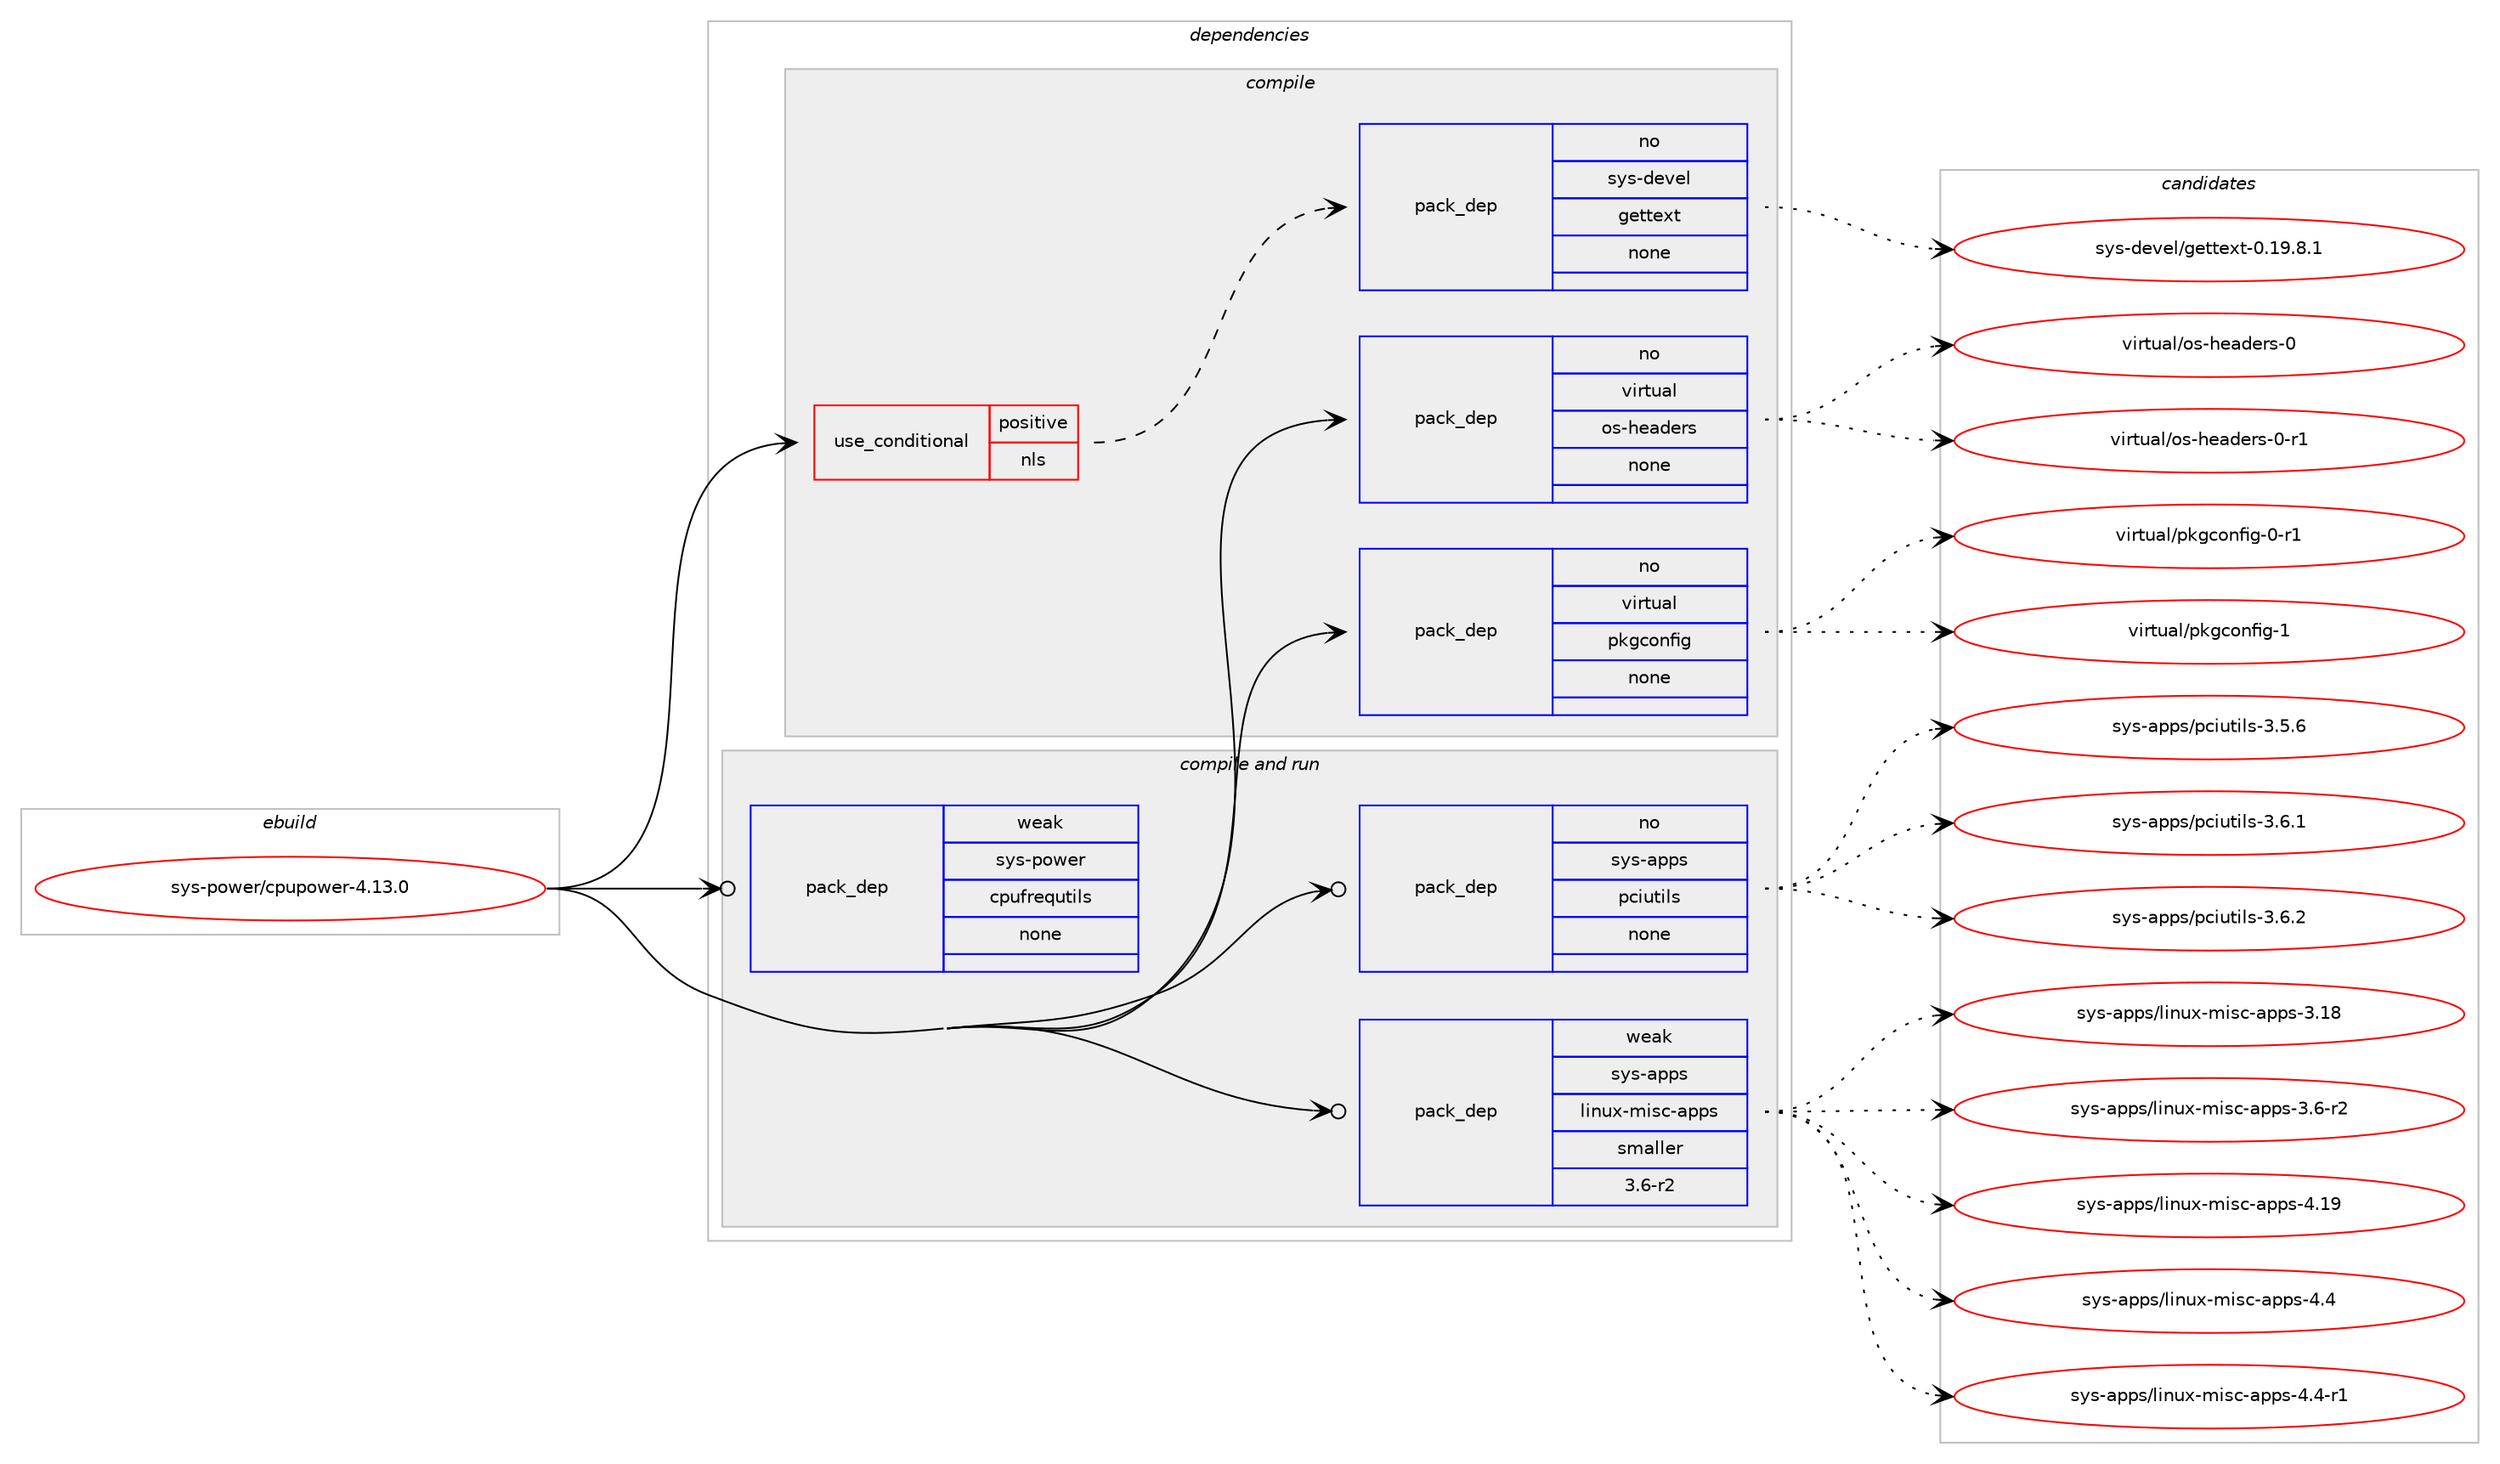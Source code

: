 digraph prolog {

# *************
# Graph options
# *************

newrank=true;
concentrate=true;
compound=true;
graph [rankdir=LR,fontname=Helvetica,fontsize=10,ranksep=1.5];#, ranksep=2.5, nodesep=0.2];
edge  [arrowhead=vee];
node  [fontname=Helvetica,fontsize=10];

# **********
# The ebuild
# **********

subgraph cluster_leftcol {
color=gray;
rank=same;
label=<<i>ebuild</i>>;
id [label="sys-power/cpupower-4.13.0", color=red, width=4, href="../sys-power/cpupower-4.13.0.svg"];
}

# ****************
# The dependencies
# ****************

subgraph cluster_midcol {
color=gray;
label=<<i>dependencies</i>>;
subgraph cluster_compile {
fillcolor="#eeeeee";
style=filled;
label=<<i>compile</i>>;
subgraph cond462323 {
dependency1739766 [label=<<TABLE BORDER="0" CELLBORDER="1" CELLSPACING="0" CELLPADDING="4"><TR><TD ROWSPAN="3" CELLPADDING="10">use_conditional</TD></TR><TR><TD>positive</TD></TR><TR><TD>nls</TD></TR></TABLE>>, shape=none, color=red];
subgraph pack1248692 {
dependency1739767 [label=<<TABLE BORDER="0" CELLBORDER="1" CELLSPACING="0" CELLPADDING="4" WIDTH="220"><TR><TD ROWSPAN="6" CELLPADDING="30">pack_dep</TD></TR><TR><TD WIDTH="110">no</TD></TR><TR><TD>sys-devel</TD></TR><TR><TD>gettext</TD></TR><TR><TD>none</TD></TR><TR><TD></TD></TR></TABLE>>, shape=none, color=blue];
}
dependency1739766:e -> dependency1739767:w [weight=20,style="dashed",arrowhead="vee"];
}
id:e -> dependency1739766:w [weight=20,style="solid",arrowhead="vee"];
subgraph pack1248693 {
dependency1739768 [label=<<TABLE BORDER="0" CELLBORDER="1" CELLSPACING="0" CELLPADDING="4" WIDTH="220"><TR><TD ROWSPAN="6" CELLPADDING="30">pack_dep</TD></TR><TR><TD WIDTH="110">no</TD></TR><TR><TD>virtual</TD></TR><TR><TD>os-headers</TD></TR><TR><TD>none</TD></TR><TR><TD></TD></TR></TABLE>>, shape=none, color=blue];
}
id:e -> dependency1739768:w [weight=20,style="solid",arrowhead="vee"];
subgraph pack1248694 {
dependency1739769 [label=<<TABLE BORDER="0" CELLBORDER="1" CELLSPACING="0" CELLPADDING="4" WIDTH="220"><TR><TD ROWSPAN="6" CELLPADDING="30">pack_dep</TD></TR><TR><TD WIDTH="110">no</TD></TR><TR><TD>virtual</TD></TR><TR><TD>pkgconfig</TD></TR><TR><TD>none</TD></TR><TR><TD></TD></TR></TABLE>>, shape=none, color=blue];
}
id:e -> dependency1739769:w [weight=20,style="solid",arrowhead="vee"];
}
subgraph cluster_compileandrun {
fillcolor="#eeeeee";
style=filled;
label=<<i>compile and run</i>>;
subgraph pack1248695 {
dependency1739770 [label=<<TABLE BORDER="0" CELLBORDER="1" CELLSPACING="0" CELLPADDING="4" WIDTH="220"><TR><TD ROWSPAN="6" CELLPADDING="30">pack_dep</TD></TR><TR><TD WIDTH="110">no</TD></TR><TR><TD>sys-apps</TD></TR><TR><TD>pciutils</TD></TR><TR><TD>none</TD></TR><TR><TD></TD></TR></TABLE>>, shape=none, color=blue];
}
id:e -> dependency1739770:w [weight=20,style="solid",arrowhead="odotvee"];
subgraph pack1248696 {
dependency1739771 [label=<<TABLE BORDER="0" CELLBORDER="1" CELLSPACING="0" CELLPADDING="4" WIDTH="220"><TR><TD ROWSPAN="6" CELLPADDING="30">pack_dep</TD></TR><TR><TD WIDTH="110">weak</TD></TR><TR><TD>sys-apps</TD></TR><TR><TD>linux-misc-apps</TD></TR><TR><TD>smaller</TD></TR><TR><TD>3.6-r2</TD></TR></TABLE>>, shape=none, color=blue];
}
id:e -> dependency1739771:w [weight=20,style="solid",arrowhead="odotvee"];
subgraph pack1248697 {
dependency1739772 [label=<<TABLE BORDER="0" CELLBORDER="1" CELLSPACING="0" CELLPADDING="4" WIDTH="220"><TR><TD ROWSPAN="6" CELLPADDING="30">pack_dep</TD></TR><TR><TD WIDTH="110">weak</TD></TR><TR><TD>sys-power</TD></TR><TR><TD>cpufrequtils</TD></TR><TR><TD>none</TD></TR><TR><TD></TD></TR></TABLE>>, shape=none, color=blue];
}
id:e -> dependency1739772:w [weight=20,style="solid",arrowhead="odotvee"];
}
subgraph cluster_run {
fillcolor="#eeeeee";
style=filled;
label=<<i>run</i>>;
}
}

# **************
# The candidates
# **************

subgraph cluster_choices {
rank=same;
color=gray;
label=<<i>candidates</i>>;

subgraph choice1248692 {
color=black;
nodesep=1;
choice1151211154510010111810110847103101116116101120116454846495746564649 [label="sys-devel/gettext-0.19.8.1", color=red, width=4,href="../sys-devel/gettext-0.19.8.1.svg"];
dependency1739767:e -> choice1151211154510010111810110847103101116116101120116454846495746564649:w [style=dotted,weight="100"];
}
subgraph choice1248693 {
color=black;
nodesep=1;
choice118105114116117971084711111545104101971001011141154548 [label="virtual/os-headers-0", color=red, width=4,href="../virtual/os-headers-0.svg"];
choice1181051141161179710847111115451041019710010111411545484511449 [label="virtual/os-headers-0-r1", color=red, width=4,href="../virtual/os-headers-0-r1.svg"];
dependency1739768:e -> choice118105114116117971084711111545104101971001011141154548:w [style=dotted,weight="100"];
dependency1739768:e -> choice1181051141161179710847111115451041019710010111411545484511449:w [style=dotted,weight="100"];
}
subgraph choice1248694 {
color=black;
nodesep=1;
choice11810511411611797108471121071039911111010210510345484511449 [label="virtual/pkgconfig-0-r1", color=red, width=4,href="../virtual/pkgconfig-0-r1.svg"];
choice1181051141161179710847112107103991111101021051034549 [label="virtual/pkgconfig-1", color=red, width=4,href="../virtual/pkgconfig-1.svg"];
dependency1739769:e -> choice11810511411611797108471121071039911111010210510345484511449:w [style=dotted,weight="100"];
dependency1739769:e -> choice1181051141161179710847112107103991111101021051034549:w [style=dotted,weight="100"];
}
subgraph choice1248695 {
color=black;
nodesep=1;
choice11512111545971121121154711299105117116105108115455146534654 [label="sys-apps/pciutils-3.5.6", color=red, width=4,href="../sys-apps/pciutils-3.5.6.svg"];
choice11512111545971121121154711299105117116105108115455146544649 [label="sys-apps/pciutils-3.6.1", color=red, width=4,href="../sys-apps/pciutils-3.6.1.svg"];
choice11512111545971121121154711299105117116105108115455146544650 [label="sys-apps/pciutils-3.6.2", color=red, width=4,href="../sys-apps/pciutils-3.6.2.svg"];
dependency1739770:e -> choice11512111545971121121154711299105117116105108115455146534654:w [style=dotted,weight="100"];
dependency1739770:e -> choice11512111545971121121154711299105117116105108115455146544649:w [style=dotted,weight="100"];
dependency1739770:e -> choice11512111545971121121154711299105117116105108115455146544650:w [style=dotted,weight="100"];
}
subgraph choice1248696 {
color=black;
nodesep=1;
choice115121115459711211211547108105110117120451091051159945971121121154551464956 [label="sys-apps/linux-misc-apps-3.18", color=red, width=4,href="../sys-apps/linux-misc-apps-3.18.svg"];
choice11512111545971121121154710810511011712045109105115994597112112115455146544511450 [label="sys-apps/linux-misc-apps-3.6-r2", color=red, width=4,href="../sys-apps/linux-misc-apps-3.6-r2.svg"];
choice115121115459711211211547108105110117120451091051159945971121121154552464957 [label="sys-apps/linux-misc-apps-4.19", color=red, width=4,href="../sys-apps/linux-misc-apps-4.19.svg"];
choice1151211154597112112115471081051101171204510910511599459711211211545524652 [label="sys-apps/linux-misc-apps-4.4", color=red, width=4,href="../sys-apps/linux-misc-apps-4.4.svg"];
choice11512111545971121121154710810511011712045109105115994597112112115455246524511449 [label="sys-apps/linux-misc-apps-4.4-r1", color=red, width=4,href="../sys-apps/linux-misc-apps-4.4-r1.svg"];
dependency1739771:e -> choice115121115459711211211547108105110117120451091051159945971121121154551464956:w [style=dotted,weight="100"];
dependency1739771:e -> choice11512111545971121121154710810511011712045109105115994597112112115455146544511450:w [style=dotted,weight="100"];
dependency1739771:e -> choice115121115459711211211547108105110117120451091051159945971121121154552464957:w [style=dotted,weight="100"];
dependency1739771:e -> choice1151211154597112112115471081051101171204510910511599459711211211545524652:w [style=dotted,weight="100"];
dependency1739771:e -> choice11512111545971121121154710810511011712045109105115994597112112115455246524511449:w [style=dotted,weight="100"];
}
subgraph choice1248697 {
color=black;
nodesep=1;
}
}

}
